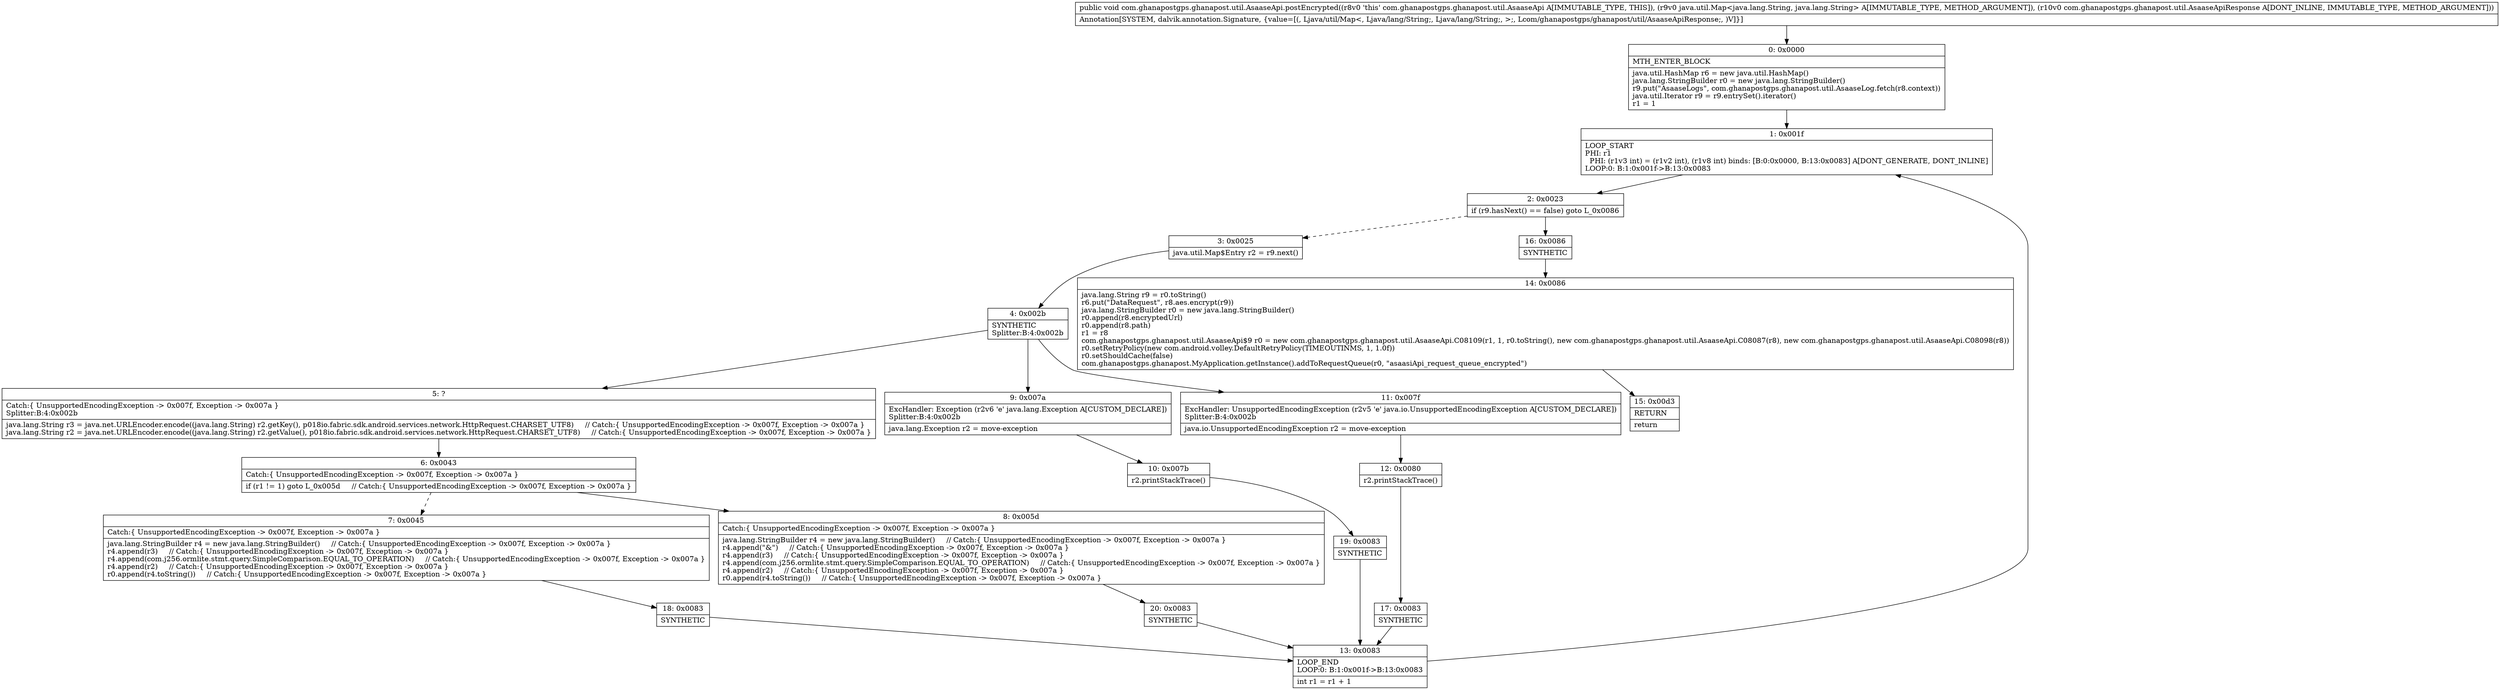 digraph "CFG forcom.ghanapostgps.ghanapost.util.AsaaseApi.postEncrypted(Ljava\/util\/Map;Lcom\/ghanapostgps\/ghanapost\/util\/AsaaseApiResponse;)V" {
Node_0 [shape=record,label="{0\:\ 0x0000|MTH_ENTER_BLOCK\l|java.util.HashMap r6 = new java.util.HashMap()\ljava.lang.StringBuilder r0 = new java.lang.StringBuilder()\lr9.put(\"AsaaseLogs\", com.ghanapostgps.ghanapost.util.AsaaseLog.fetch(r8.context))\ljava.util.Iterator r9 = r9.entrySet().iterator()\lr1 = 1\l}"];
Node_1 [shape=record,label="{1\:\ 0x001f|LOOP_START\lPHI: r1 \l  PHI: (r1v3 int) = (r1v2 int), (r1v8 int) binds: [B:0:0x0000, B:13:0x0083] A[DONT_GENERATE, DONT_INLINE]\lLOOP:0: B:1:0x001f\-\>B:13:0x0083\l}"];
Node_2 [shape=record,label="{2\:\ 0x0023|if (r9.hasNext() == false) goto L_0x0086\l}"];
Node_3 [shape=record,label="{3\:\ 0x0025|java.util.Map$Entry r2 = r9.next()\l}"];
Node_4 [shape=record,label="{4\:\ 0x002b|SYNTHETIC\lSplitter:B:4:0x002b\l}"];
Node_5 [shape=record,label="{5\:\ ?|Catch:\{ UnsupportedEncodingException \-\> 0x007f, Exception \-\> 0x007a \}\lSplitter:B:4:0x002b\l|java.lang.String r3 = java.net.URLEncoder.encode((java.lang.String) r2.getKey(), p018io.fabric.sdk.android.services.network.HttpRequest.CHARSET_UTF8)     \/\/ Catch:\{ UnsupportedEncodingException \-\> 0x007f, Exception \-\> 0x007a \}\ljava.lang.String r2 = java.net.URLEncoder.encode((java.lang.String) r2.getValue(), p018io.fabric.sdk.android.services.network.HttpRequest.CHARSET_UTF8)     \/\/ Catch:\{ UnsupportedEncodingException \-\> 0x007f, Exception \-\> 0x007a \}\l}"];
Node_6 [shape=record,label="{6\:\ 0x0043|Catch:\{ UnsupportedEncodingException \-\> 0x007f, Exception \-\> 0x007a \}\l|if (r1 != 1) goto L_0x005d     \/\/ Catch:\{ UnsupportedEncodingException \-\> 0x007f, Exception \-\> 0x007a \}\l}"];
Node_7 [shape=record,label="{7\:\ 0x0045|Catch:\{ UnsupportedEncodingException \-\> 0x007f, Exception \-\> 0x007a \}\l|java.lang.StringBuilder r4 = new java.lang.StringBuilder()     \/\/ Catch:\{ UnsupportedEncodingException \-\> 0x007f, Exception \-\> 0x007a \}\lr4.append(r3)     \/\/ Catch:\{ UnsupportedEncodingException \-\> 0x007f, Exception \-\> 0x007a \}\lr4.append(com.j256.ormlite.stmt.query.SimpleComparison.EQUAL_TO_OPERATION)     \/\/ Catch:\{ UnsupportedEncodingException \-\> 0x007f, Exception \-\> 0x007a \}\lr4.append(r2)     \/\/ Catch:\{ UnsupportedEncodingException \-\> 0x007f, Exception \-\> 0x007a \}\lr0.append(r4.toString())     \/\/ Catch:\{ UnsupportedEncodingException \-\> 0x007f, Exception \-\> 0x007a \}\l}"];
Node_8 [shape=record,label="{8\:\ 0x005d|Catch:\{ UnsupportedEncodingException \-\> 0x007f, Exception \-\> 0x007a \}\l|java.lang.StringBuilder r4 = new java.lang.StringBuilder()     \/\/ Catch:\{ UnsupportedEncodingException \-\> 0x007f, Exception \-\> 0x007a \}\lr4.append(\"&\")     \/\/ Catch:\{ UnsupportedEncodingException \-\> 0x007f, Exception \-\> 0x007a \}\lr4.append(r3)     \/\/ Catch:\{ UnsupportedEncodingException \-\> 0x007f, Exception \-\> 0x007a \}\lr4.append(com.j256.ormlite.stmt.query.SimpleComparison.EQUAL_TO_OPERATION)     \/\/ Catch:\{ UnsupportedEncodingException \-\> 0x007f, Exception \-\> 0x007a \}\lr4.append(r2)     \/\/ Catch:\{ UnsupportedEncodingException \-\> 0x007f, Exception \-\> 0x007a \}\lr0.append(r4.toString())     \/\/ Catch:\{ UnsupportedEncodingException \-\> 0x007f, Exception \-\> 0x007a \}\l}"];
Node_9 [shape=record,label="{9\:\ 0x007a|ExcHandler: Exception (r2v6 'e' java.lang.Exception A[CUSTOM_DECLARE])\lSplitter:B:4:0x002b\l|java.lang.Exception r2 = move\-exception\l}"];
Node_10 [shape=record,label="{10\:\ 0x007b|r2.printStackTrace()\l}"];
Node_11 [shape=record,label="{11\:\ 0x007f|ExcHandler: UnsupportedEncodingException (r2v5 'e' java.io.UnsupportedEncodingException A[CUSTOM_DECLARE])\lSplitter:B:4:0x002b\l|java.io.UnsupportedEncodingException r2 = move\-exception\l}"];
Node_12 [shape=record,label="{12\:\ 0x0080|r2.printStackTrace()\l}"];
Node_13 [shape=record,label="{13\:\ 0x0083|LOOP_END\lLOOP:0: B:1:0x001f\-\>B:13:0x0083\l|int r1 = r1 + 1\l}"];
Node_14 [shape=record,label="{14\:\ 0x0086|java.lang.String r9 = r0.toString()\lr6.put(\"DataRequest\", r8.aes.encrypt(r9))\ljava.lang.StringBuilder r0 = new java.lang.StringBuilder()\lr0.append(r8.encryptedUrl)\lr0.append(r8.path)\lr1 = r8\lcom.ghanapostgps.ghanapost.util.AsaaseApi$9 r0 = new com.ghanapostgps.ghanapost.util.AsaaseApi.C08109(r1, 1, r0.toString(), new com.ghanapostgps.ghanapost.util.AsaaseApi.C08087(r8), new com.ghanapostgps.ghanapost.util.AsaaseApi.C08098(r8))\lr0.setRetryPolicy(new com.android.volley.DefaultRetryPolicy(TIMEOUTINMS, 1, 1.0f))\lr0.setShouldCache(false)\lcom.ghanapostgps.ghanapost.MyApplication.getInstance().addToRequestQueue(r0, \"asaasiApi_request_queue_encrypted\")\l}"];
Node_15 [shape=record,label="{15\:\ 0x00d3|RETURN\l|return\l}"];
Node_16 [shape=record,label="{16\:\ 0x0086|SYNTHETIC\l}"];
Node_17 [shape=record,label="{17\:\ 0x0083|SYNTHETIC\l}"];
Node_18 [shape=record,label="{18\:\ 0x0083|SYNTHETIC\l}"];
Node_19 [shape=record,label="{19\:\ 0x0083|SYNTHETIC\l}"];
Node_20 [shape=record,label="{20\:\ 0x0083|SYNTHETIC\l}"];
MethodNode[shape=record,label="{public void com.ghanapostgps.ghanapost.util.AsaaseApi.postEncrypted((r8v0 'this' com.ghanapostgps.ghanapost.util.AsaaseApi A[IMMUTABLE_TYPE, THIS]), (r9v0 java.util.Map\<java.lang.String, java.lang.String\> A[IMMUTABLE_TYPE, METHOD_ARGUMENT]), (r10v0 com.ghanapostgps.ghanapost.util.AsaaseApiResponse A[DONT_INLINE, IMMUTABLE_TYPE, METHOD_ARGUMENT]))  | Annotation[SYSTEM, dalvik.annotation.Signature, \{value=[(, Ljava\/util\/Map\<, Ljava\/lang\/String;, Ljava\/lang\/String;, \>;, Lcom\/ghanapostgps\/ghanapost\/util\/AsaaseApiResponse;, )V]\}]\l}"];
MethodNode -> Node_0;
Node_0 -> Node_1;
Node_1 -> Node_2;
Node_2 -> Node_3[style=dashed];
Node_2 -> Node_16;
Node_3 -> Node_4;
Node_4 -> Node_5;
Node_4 -> Node_11;
Node_4 -> Node_9;
Node_5 -> Node_6;
Node_6 -> Node_7[style=dashed];
Node_6 -> Node_8;
Node_7 -> Node_18;
Node_8 -> Node_20;
Node_9 -> Node_10;
Node_10 -> Node_19;
Node_11 -> Node_12;
Node_12 -> Node_17;
Node_13 -> Node_1;
Node_14 -> Node_15;
Node_16 -> Node_14;
Node_17 -> Node_13;
Node_18 -> Node_13;
Node_19 -> Node_13;
Node_20 -> Node_13;
}


